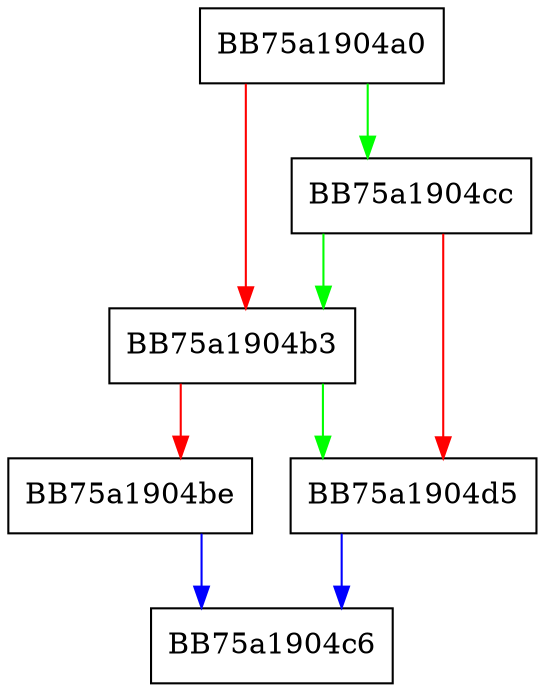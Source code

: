 digraph handle_page_exception {
  node [shape="box"];
  graph [splines=ortho];
  BB75a1904a0 -> BB75a1904cc [color="green"];
  BB75a1904a0 -> BB75a1904b3 [color="red"];
  BB75a1904b3 -> BB75a1904d5 [color="green"];
  BB75a1904b3 -> BB75a1904be [color="red"];
  BB75a1904be -> BB75a1904c6 [color="blue"];
  BB75a1904cc -> BB75a1904b3 [color="green"];
  BB75a1904cc -> BB75a1904d5 [color="red"];
  BB75a1904d5 -> BB75a1904c6 [color="blue"];
}